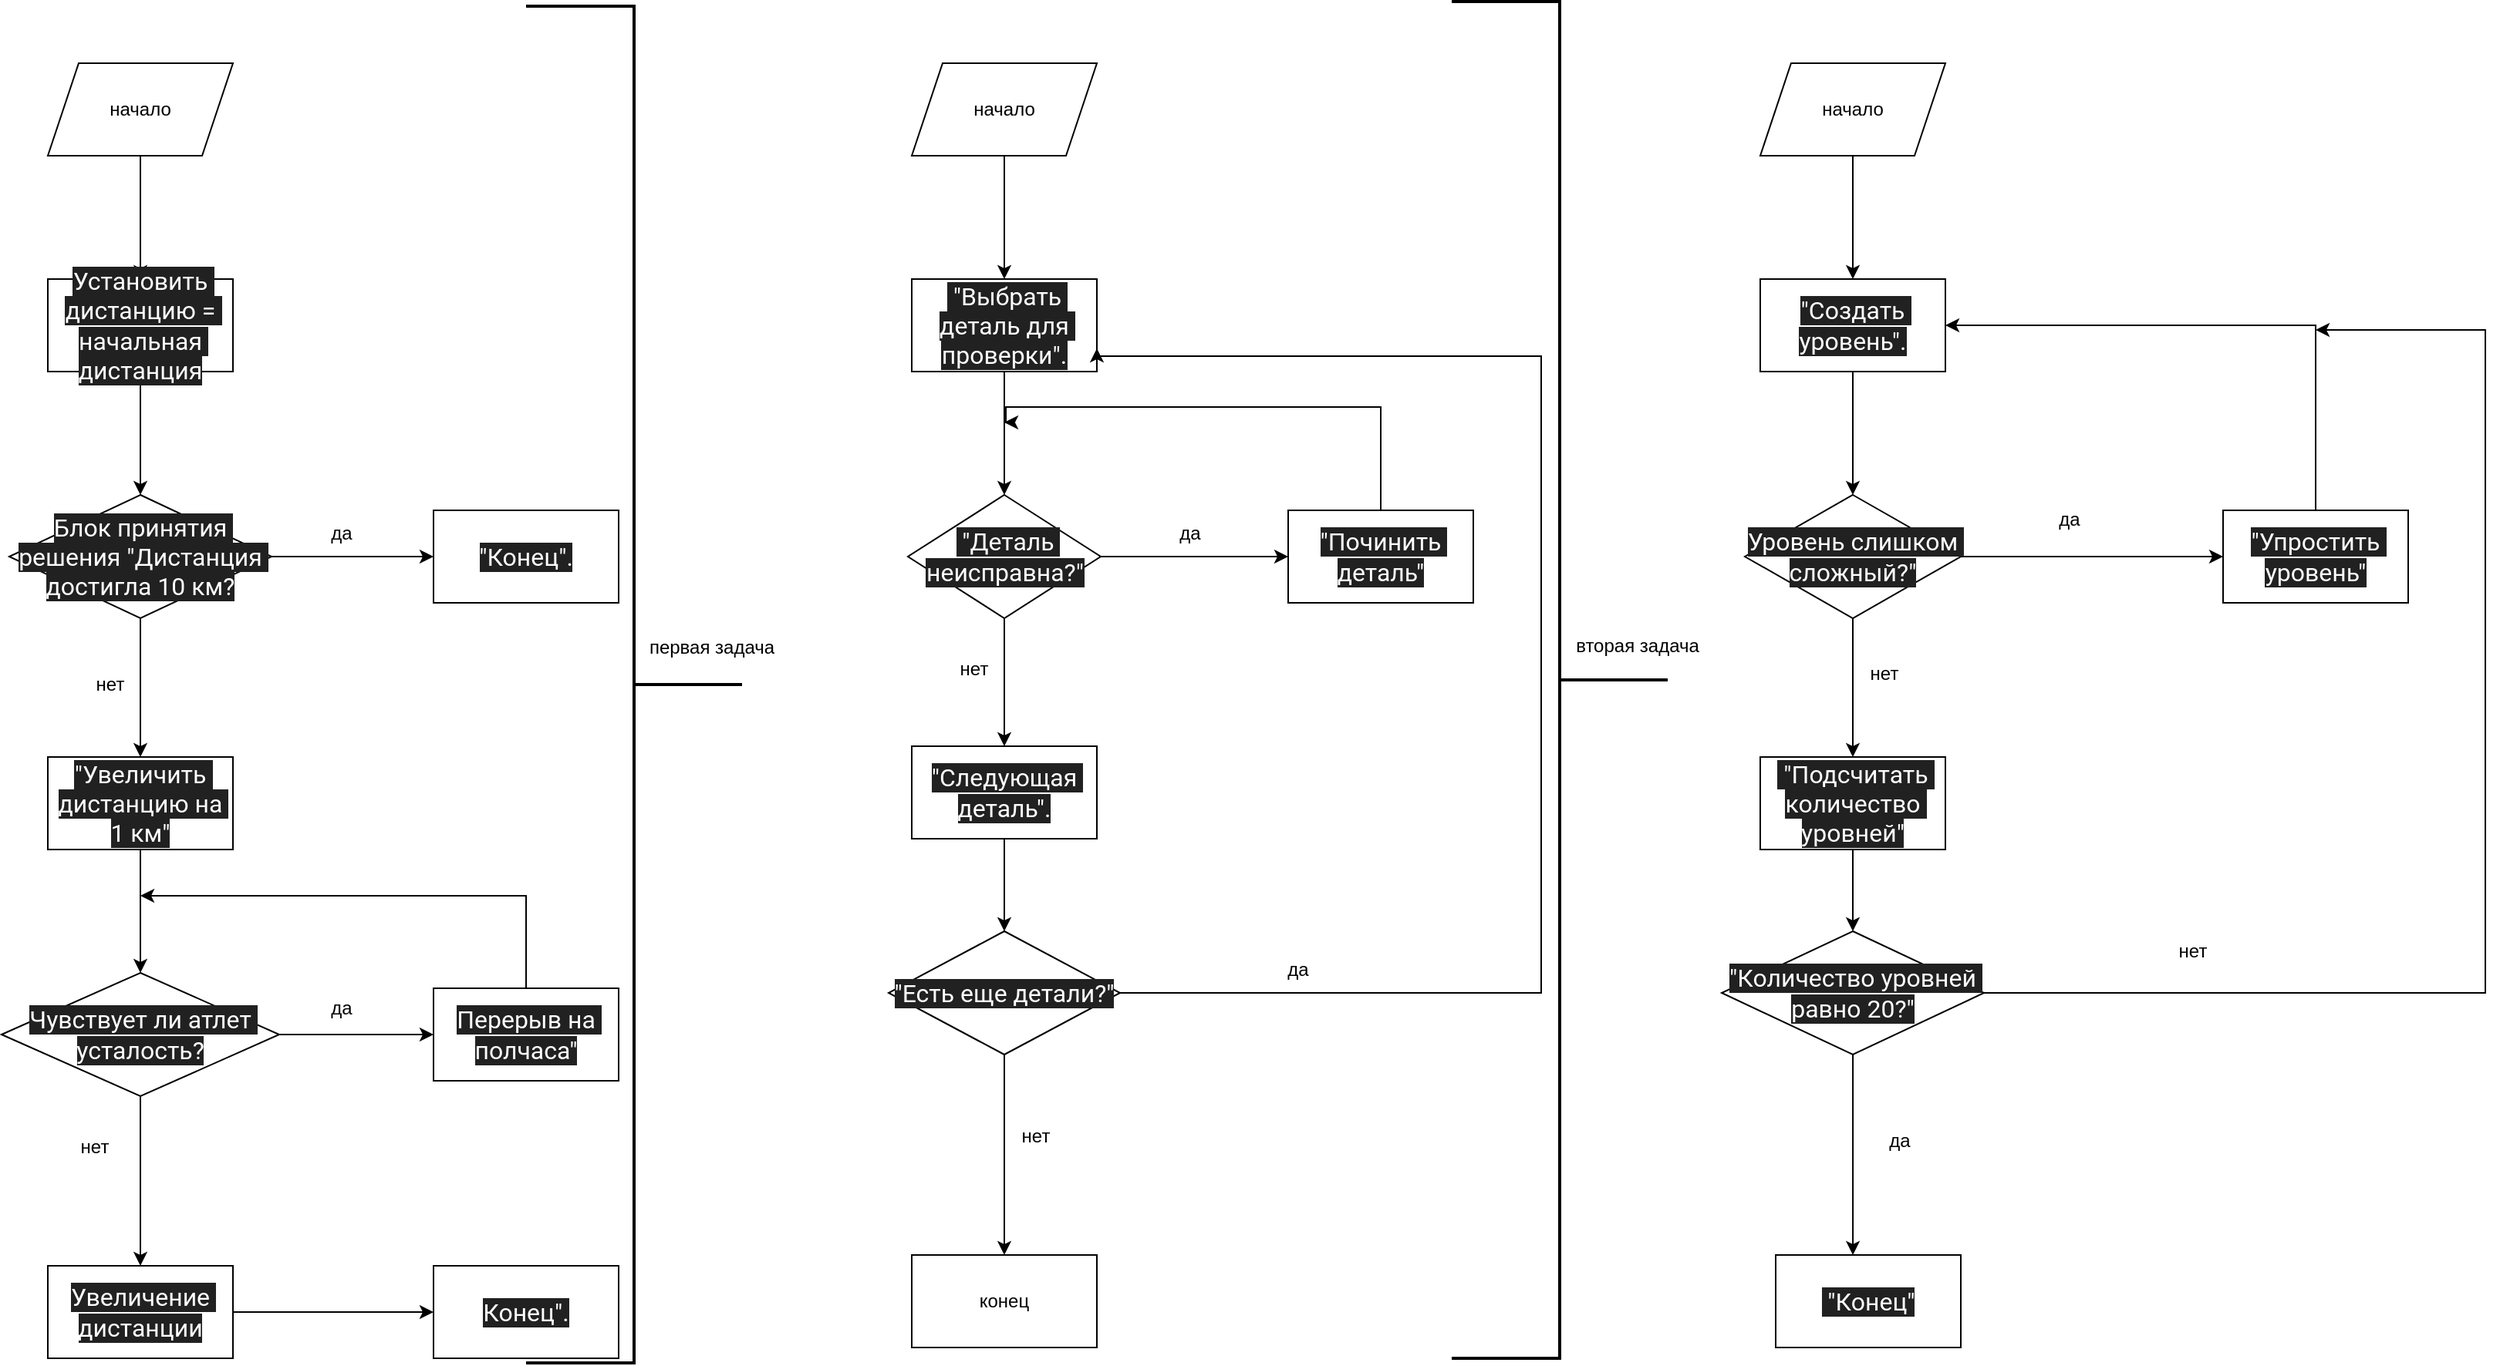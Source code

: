 <mxfile version="24.8.0">
  <diagram name="Страница — 1" id="Np6cN7U7PfvKtsSIQ8Vt">
    <mxGraphModel dx="3790" dy="1130" grid="1" gridSize="10" guides="1" tooltips="1" connect="1" arrows="1" fold="1" page="1" pageScale="1" pageWidth="827" pageHeight="1169" math="0" shadow="0">
      <root>
        <mxCell id="0" />
        <mxCell id="1" parent="0" />
        <mxCell id="kjdEznvPiPyV5LJzzNtB-3" value="" style="edgeStyle=orthogonalEdgeStyle;rounded=0;orthogonalLoop=1;jettySize=auto;html=1;" edge="1" parent="1" source="kjdEznvPiPyV5LJzzNtB-1" target="kjdEznvPiPyV5LJzzNtB-2">
          <mxGeometry relative="1" as="geometry" />
        </mxCell>
        <mxCell id="kjdEznvPiPyV5LJzzNtB-1" value="начало" style="shape=parallelogram;perimeter=parallelogramPerimeter;whiteSpace=wrap;html=1;fixedSize=1;" vertex="1" parent="1">
          <mxGeometry x="-510" y="57" width="120" height="60" as="geometry" />
        </mxCell>
        <mxCell id="kjdEznvPiPyV5LJzzNtB-5" style="edgeStyle=orthogonalEdgeStyle;rounded=0;orthogonalLoop=1;jettySize=auto;html=1;exitX=0.5;exitY=1;exitDx=0;exitDy=0;entryX=0.5;entryY=0;entryDx=0;entryDy=0;" edge="1" parent="1" source="kjdEznvPiPyV5LJzzNtB-2" target="kjdEznvPiPyV5LJzzNtB-4">
          <mxGeometry relative="1" as="geometry" />
        </mxCell>
        <mxCell id="kjdEznvPiPyV5LJzzNtB-2" value="&lt;span style=&quot;color: rgb(255, 255, 255); font-family: Roboto, -apple-system, BlinkMacSystemFont, &amp;quot;Apple Color Emoji&amp;quot;, &amp;quot;Segoe UI&amp;quot;, Oxygen, Ubuntu, Cantarell, &amp;quot;Fira Sans&amp;quot;, &amp;quot;Droid Sans&amp;quot;, &amp;quot;Helvetica Neue&amp;quot;, sans-serif; font-size: 16px; text-align: start; white-space-collapse: preserve; background-color: rgb(33, 33, 33);&quot;&gt;Установить дистанцию = начальная дистанция&lt;/span&gt;" style="whiteSpace=wrap;html=1;" vertex="1" parent="1">
          <mxGeometry x="-510" y="197" width="120" height="60" as="geometry" />
        </mxCell>
        <mxCell id="kjdEznvPiPyV5LJzzNtB-7" value="" style="edgeStyle=orthogonalEdgeStyle;rounded=0;orthogonalLoop=1;jettySize=auto;html=1;" edge="1" parent="1" source="kjdEznvPiPyV5LJzzNtB-4" target="kjdEznvPiPyV5LJzzNtB-6">
          <mxGeometry relative="1" as="geometry" />
        </mxCell>
        <mxCell id="kjdEznvPiPyV5LJzzNtB-9" value="" style="edgeStyle=orthogonalEdgeStyle;rounded=0;orthogonalLoop=1;jettySize=auto;html=1;" edge="1" parent="1" source="kjdEznvPiPyV5LJzzNtB-4" target="kjdEznvPiPyV5LJzzNtB-8">
          <mxGeometry relative="1" as="geometry" />
        </mxCell>
        <mxCell id="kjdEznvPiPyV5LJzzNtB-4" value="&lt;span style=&quot;color: rgb(255, 255, 255); font-family: Roboto, -apple-system, BlinkMacSystemFont, &amp;quot;Apple Color Emoji&amp;quot;, &amp;quot;Segoe UI&amp;quot;, Oxygen, Ubuntu, Cantarell, &amp;quot;Fira Sans&amp;quot;, &amp;quot;Droid Sans&amp;quot;, &amp;quot;Helvetica Neue&amp;quot;, sans-serif; font-size: 16px; text-align: start; white-space-collapse: preserve; background-color: rgb(33, 33, 33);&quot;&gt;Блок принятия решения &quot;Дистанция достигла 10 км?&lt;/span&gt;" style="rhombus;whiteSpace=wrap;html=1;" vertex="1" parent="1">
          <mxGeometry x="-535" y="337" width="170" height="80" as="geometry" />
        </mxCell>
        <mxCell id="kjdEznvPiPyV5LJzzNtB-6" value="&lt;span style=&quot;color: rgb(255, 255, 255); font-family: Roboto, -apple-system, BlinkMacSystemFont, &amp;quot;Apple Color Emoji&amp;quot;, &amp;quot;Segoe UI&amp;quot;, Oxygen, Ubuntu, Cantarell, &amp;quot;Fira Sans&amp;quot;, &amp;quot;Droid Sans&amp;quot;, &amp;quot;Helvetica Neue&amp;quot;, sans-serif; font-size: 16px; text-align: start; white-space-collapse: preserve; background-color: rgb(33, 33, 33);&quot;&gt;&quot;Конец&quot;.&lt;/span&gt;" style="whiteSpace=wrap;html=1;" vertex="1" parent="1">
          <mxGeometry x="-260" y="347" width="120" height="60" as="geometry" />
        </mxCell>
        <mxCell id="kjdEznvPiPyV5LJzzNtB-13" value="" style="edgeStyle=orthogonalEdgeStyle;rounded=0;orthogonalLoop=1;jettySize=auto;html=1;" edge="1" parent="1" source="kjdEznvPiPyV5LJzzNtB-8" target="kjdEznvPiPyV5LJzzNtB-12">
          <mxGeometry relative="1" as="geometry" />
        </mxCell>
        <mxCell id="kjdEznvPiPyV5LJzzNtB-8" value="&lt;span style=&quot;color: rgb(255, 255, 255); font-family: Roboto, -apple-system, BlinkMacSystemFont, &amp;quot;Apple Color Emoji&amp;quot;, &amp;quot;Segoe UI&amp;quot;, Oxygen, Ubuntu, Cantarell, &amp;quot;Fira Sans&amp;quot;, &amp;quot;Droid Sans&amp;quot;, &amp;quot;Helvetica Neue&amp;quot;, sans-serif; font-size: 16px; text-align: start; white-space-collapse: preserve; background-color: rgb(33, 33, 33);&quot;&gt;&quot;Увеличить дистанцию на 1 км&quot;&lt;/span&gt;" style="whiteSpace=wrap;html=1;" vertex="1" parent="1">
          <mxGeometry x="-510" y="507" width="120" height="60" as="geometry" />
        </mxCell>
        <mxCell id="kjdEznvPiPyV5LJzzNtB-10" value="да" style="text;html=1;align=center;verticalAlign=middle;resizable=0;points=[];autosize=1;strokeColor=none;fillColor=none;" vertex="1" parent="1">
          <mxGeometry x="-340" y="347" width="40" height="30" as="geometry" />
        </mxCell>
        <mxCell id="kjdEznvPiPyV5LJzzNtB-11" value="нет" style="text;html=1;align=center;verticalAlign=middle;resizable=0;points=[];autosize=1;strokeColor=none;fillColor=none;" vertex="1" parent="1">
          <mxGeometry x="-490" y="445" width="40" height="30" as="geometry" />
        </mxCell>
        <mxCell id="kjdEznvPiPyV5LJzzNtB-17" style="edgeStyle=orthogonalEdgeStyle;rounded=0;orthogonalLoop=1;jettySize=auto;html=1;entryX=0;entryY=0.5;entryDx=0;entryDy=0;" edge="1" parent="1" source="kjdEznvPiPyV5LJzzNtB-12" target="kjdEznvPiPyV5LJzzNtB-14">
          <mxGeometry relative="1" as="geometry" />
        </mxCell>
        <mxCell id="kjdEznvPiPyV5LJzzNtB-18" style="edgeStyle=orthogonalEdgeStyle;rounded=0;orthogonalLoop=1;jettySize=auto;html=1;entryX=0.5;entryY=0;entryDx=0;entryDy=0;" edge="1" parent="1" source="kjdEznvPiPyV5LJzzNtB-12" target="kjdEznvPiPyV5LJzzNtB-15">
          <mxGeometry relative="1" as="geometry" />
        </mxCell>
        <mxCell id="kjdEznvPiPyV5LJzzNtB-12" value="&lt;span style=&quot;color: rgb(255, 255, 255); font-family: Roboto, -apple-system, BlinkMacSystemFont, &amp;quot;Apple Color Emoji&amp;quot;, &amp;quot;Segoe UI&amp;quot;, Oxygen, Ubuntu, Cantarell, &amp;quot;Fira Sans&amp;quot;, &amp;quot;Droid Sans&amp;quot;, &amp;quot;Helvetica Neue&amp;quot;, sans-serif; font-size: 16px; text-align: start; white-space-collapse: preserve; background-color: rgb(33, 33, 33);&quot;&gt;Чувствует ли атлет усталость?&lt;/span&gt;" style="rhombus;whiteSpace=wrap;html=1;" vertex="1" parent="1">
          <mxGeometry x="-540" y="647" width="180" height="80" as="geometry" />
        </mxCell>
        <mxCell id="kjdEznvPiPyV5LJzzNtB-16" style="edgeStyle=orthogonalEdgeStyle;rounded=0;orthogonalLoop=1;jettySize=auto;html=1;" edge="1" parent="1" source="kjdEznvPiPyV5LJzzNtB-14">
          <mxGeometry relative="1" as="geometry">
            <mxPoint x="-450" y="597" as="targetPoint" />
            <Array as="points">
              <mxPoint x="-200" y="597" />
            </Array>
          </mxGeometry>
        </mxCell>
        <mxCell id="kjdEznvPiPyV5LJzzNtB-14" value="&lt;span style=&quot;color: rgb(255, 255, 255); font-family: Roboto, -apple-system, BlinkMacSystemFont, &amp;quot;Apple Color Emoji&amp;quot;, &amp;quot;Segoe UI&amp;quot;, Oxygen, Ubuntu, Cantarell, &amp;quot;Fira Sans&amp;quot;, &amp;quot;Droid Sans&amp;quot;, &amp;quot;Helvetica Neue&amp;quot;, sans-serif; font-size: 16px; text-align: start; white-space-collapse: preserve; background-color: rgb(33, 33, 33);&quot;&gt;Перерыв на полчаса&quot;&lt;/span&gt;" style="whiteSpace=wrap;html=1;" vertex="1" parent="1">
          <mxGeometry x="-260" y="657" width="120" height="60" as="geometry" />
        </mxCell>
        <mxCell id="kjdEznvPiPyV5LJzzNtB-20" style="edgeStyle=orthogonalEdgeStyle;rounded=0;orthogonalLoop=1;jettySize=auto;html=1;entryX=0;entryY=0.5;entryDx=0;entryDy=0;" edge="1" parent="1" source="kjdEznvPiPyV5LJzzNtB-15" target="kjdEznvPiPyV5LJzzNtB-19">
          <mxGeometry relative="1" as="geometry" />
        </mxCell>
        <mxCell id="kjdEznvPiPyV5LJzzNtB-15" value="&lt;span style=&quot;color: rgb(255, 255, 255); font-family: Roboto, -apple-system, BlinkMacSystemFont, &amp;quot;Apple Color Emoji&amp;quot;, &amp;quot;Segoe UI&amp;quot;, Oxygen, Ubuntu, Cantarell, &amp;quot;Fira Sans&amp;quot;, &amp;quot;Droid Sans&amp;quot;, &amp;quot;Helvetica Neue&amp;quot;, sans-serif; font-size: 16px; text-align: start; white-space-collapse: preserve; background-color: rgb(33, 33, 33);&quot;&gt;Увеличение дистанции&lt;/span&gt;" style="whiteSpace=wrap;html=1;" vertex="1" parent="1">
          <mxGeometry x="-510" y="837" width="120" height="60" as="geometry" />
        </mxCell>
        <mxCell id="kjdEznvPiPyV5LJzzNtB-19" value="&lt;span style=&quot;color: rgb(255, 255, 255); font-family: Roboto, -apple-system, BlinkMacSystemFont, &amp;quot;Apple Color Emoji&amp;quot;, &amp;quot;Segoe UI&amp;quot;, Oxygen, Ubuntu, Cantarell, &amp;quot;Fira Sans&amp;quot;, &amp;quot;Droid Sans&amp;quot;, &amp;quot;Helvetica Neue&amp;quot;, sans-serif; font-size: 16px; text-align: start; white-space-collapse: preserve; background-color: rgb(33, 33, 33);&quot;&gt;Конец&quot;.&lt;/span&gt;" style="whiteSpace=wrap;html=1;" vertex="1" parent="1">
          <mxGeometry x="-260" y="837" width="120" height="60" as="geometry" />
        </mxCell>
        <mxCell id="kjdEznvPiPyV5LJzzNtB-21" value="" style="strokeWidth=2;html=1;shape=mxgraph.flowchart.annotation_2;align=left;labelPosition=right;pointerEvents=1;direction=west;" vertex="1" parent="1">
          <mxGeometry x="-200" y="20" width="140" height="880" as="geometry" />
        </mxCell>
        <mxCell id="kjdEznvPiPyV5LJzzNtB-24" value="да" style="text;html=1;align=center;verticalAlign=middle;resizable=0;points=[];autosize=1;strokeColor=none;fillColor=none;" vertex="1" parent="1">
          <mxGeometry x="-340" y="655" width="40" height="30" as="geometry" />
        </mxCell>
        <mxCell id="kjdEznvPiPyV5LJzzNtB-25" value="нет" style="text;html=1;align=center;verticalAlign=middle;resizable=0;points=[];autosize=1;strokeColor=none;fillColor=none;" vertex="1" parent="1">
          <mxGeometry x="-500" y="745" width="40" height="30" as="geometry" />
        </mxCell>
        <mxCell id="kjdEznvPiPyV5LJzzNtB-27" value="первая задача&lt;div&gt;&lt;br&gt;&lt;/div&gt;&lt;div&gt;&lt;br&gt;&lt;/div&gt;" style="text;html=1;align=center;verticalAlign=middle;resizable=0;points=[];autosize=1;strokeColor=none;fillColor=none;" vertex="1" parent="1">
          <mxGeometry x="-130" y="420" width="100" height="60" as="geometry" />
        </mxCell>
        <mxCell id="kjdEznvPiPyV5LJzzNtB-35" style="edgeStyle=orthogonalEdgeStyle;rounded=0;orthogonalLoop=1;jettySize=auto;html=1;entryX=0.5;entryY=0;entryDx=0;entryDy=0;" edge="1" parent="1" source="kjdEznvPiPyV5LJzzNtB-28" target="kjdEznvPiPyV5LJzzNtB-29">
          <mxGeometry relative="1" as="geometry" />
        </mxCell>
        <mxCell id="kjdEznvPiPyV5LJzzNtB-28" value="начало" style="shape=parallelogram;perimeter=parallelogramPerimeter;whiteSpace=wrap;html=1;fixedSize=1;" vertex="1" parent="1">
          <mxGeometry x="50" y="57" width="120" height="60" as="geometry" />
        </mxCell>
        <mxCell id="kjdEznvPiPyV5LJzzNtB-33" style="edgeStyle=orthogonalEdgeStyle;rounded=0;orthogonalLoop=1;jettySize=auto;html=1;entryX=0.5;entryY=0;entryDx=0;entryDy=0;" edge="1" parent="1" source="kjdEznvPiPyV5LJzzNtB-29" target="kjdEznvPiPyV5LJzzNtB-30">
          <mxGeometry relative="1" as="geometry" />
        </mxCell>
        <mxCell id="kjdEznvPiPyV5LJzzNtB-29" value="&lt;span style=&quot;color: rgb(255, 255, 255); font-family: Roboto, -apple-system, BlinkMacSystemFont, &amp;quot;Apple Color Emoji&amp;quot;, &amp;quot;Segoe UI&amp;quot;, Oxygen, Ubuntu, Cantarell, &amp;quot;Fira Sans&amp;quot;, &amp;quot;Droid Sans&amp;quot;, &amp;quot;Helvetica Neue&amp;quot;, sans-serif; font-size: 16px; text-align: start; white-space-collapse: preserve; background-color: rgb(33, 33, 33);&quot;&gt; &quot;Выбрать деталь для проверки&quot;.&lt;/span&gt;" style="whiteSpace=wrap;html=1;" vertex="1" parent="1">
          <mxGeometry x="50" y="197" width="120" height="60" as="geometry" />
        </mxCell>
        <mxCell id="kjdEznvPiPyV5LJzzNtB-32" style="edgeStyle=orthogonalEdgeStyle;rounded=0;orthogonalLoop=1;jettySize=auto;html=1;entryX=0;entryY=0.5;entryDx=0;entryDy=0;" edge="1" parent="1" source="kjdEznvPiPyV5LJzzNtB-30" target="kjdEznvPiPyV5LJzzNtB-31">
          <mxGeometry relative="1" as="geometry" />
        </mxCell>
        <mxCell id="kjdEznvPiPyV5LJzzNtB-37" style="edgeStyle=orthogonalEdgeStyle;rounded=0;orthogonalLoop=1;jettySize=auto;html=1;entryX=0.5;entryY=0;entryDx=0;entryDy=0;" edge="1" parent="1" source="kjdEznvPiPyV5LJzzNtB-30" target="kjdEznvPiPyV5LJzzNtB-36">
          <mxGeometry relative="1" as="geometry" />
        </mxCell>
        <mxCell id="kjdEznvPiPyV5LJzzNtB-30" value="&lt;span style=&quot;color: rgb(255, 255, 255); font-family: Roboto, -apple-system, BlinkMacSystemFont, &amp;quot;Apple Color Emoji&amp;quot;, &amp;quot;Segoe UI&amp;quot;, Oxygen, Ubuntu, Cantarell, &amp;quot;Fira Sans&amp;quot;, &amp;quot;Droid Sans&amp;quot;, &amp;quot;Helvetica Neue&amp;quot;, sans-serif; font-size: 16px; text-align: start; white-space-collapse: preserve; background-color: rgb(33, 33, 33);&quot;&gt; &quot;Деталь неисправна?&quot;&lt;/span&gt;" style="rhombus;whiteSpace=wrap;html=1;" vertex="1" parent="1">
          <mxGeometry x="47.5" y="337" width="125" height="80" as="geometry" />
        </mxCell>
        <mxCell id="kjdEznvPiPyV5LJzzNtB-34" style="edgeStyle=orthogonalEdgeStyle;rounded=0;orthogonalLoop=1;jettySize=auto;html=1;" edge="1" parent="1" source="kjdEznvPiPyV5LJzzNtB-31">
          <mxGeometry relative="1" as="geometry">
            <mxPoint x="110.0" y="290" as="targetPoint" />
            <Array as="points">
              <mxPoint x="354" y="280" />
              <mxPoint x="111" y="280" />
              <mxPoint x="111" y="290" />
            </Array>
          </mxGeometry>
        </mxCell>
        <mxCell id="kjdEznvPiPyV5LJzzNtB-31" value="&lt;span style=&quot;color: rgb(255, 255, 255); font-family: Roboto, -apple-system, BlinkMacSystemFont, &amp;quot;Apple Color Emoji&amp;quot;, &amp;quot;Segoe UI&amp;quot;, Oxygen, Ubuntu, Cantarell, &amp;quot;Fira Sans&amp;quot;, &amp;quot;Droid Sans&amp;quot;, &amp;quot;Helvetica Neue&amp;quot;, sans-serif; font-size: 16px; text-align: start; white-space-collapse: preserve; background-color: rgb(33, 33, 33);&quot;&gt;&quot;Починить деталь&quot;&lt;/span&gt;" style="whiteSpace=wrap;html=1;" vertex="1" parent="1">
          <mxGeometry x="294" y="347" width="120" height="60" as="geometry" />
        </mxCell>
        <mxCell id="kjdEznvPiPyV5LJzzNtB-42" style="edgeStyle=orthogonalEdgeStyle;rounded=0;orthogonalLoop=1;jettySize=auto;html=1;" edge="1" parent="1" source="kjdEznvPiPyV5LJzzNtB-36" target="kjdEznvPiPyV5LJzzNtB-41">
          <mxGeometry relative="1" as="geometry" />
        </mxCell>
        <mxCell id="kjdEznvPiPyV5LJzzNtB-36" value="&lt;span style=&quot;color: rgb(255, 255, 255); font-family: Roboto, -apple-system, BlinkMacSystemFont, &amp;quot;Apple Color Emoji&amp;quot;, &amp;quot;Segoe UI&amp;quot;, Oxygen, Ubuntu, Cantarell, &amp;quot;Fira Sans&amp;quot;, &amp;quot;Droid Sans&amp;quot;, &amp;quot;Helvetica Neue&amp;quot;, sans-serif; font-size: 16px; text-align: start; white-space-collapse: preserve; background-color: rgb(33, 33, 33);&quot;&gt;&quot;Следующая деталь&quot;.&lt;/span&gt;" style="whiteSpace=wrap;html=1;" vertex="1" parent="1">
          <mxGeometry x="50" y="500" width="120" height="60" as="geometry" />
        </mxCell>
        <mxCell id="kjdEznvPiPyV5LJzzNtB-49" style="edgeStyle=orthogonalEdgeStyle;rounded=0;orthogonalLoop=1;jettySize=auto;html=1;entryX=1;entryY=0.75;entryDx=0;entryDy=0;" edge="1" parent="1" target="kjdEznvPiPyV5LJzzNtB-29">
          <mxGeometry relative="1" as="geometry">
            <mxPoint x="185.0" y="660" as="sourcePoint" />
            <mxPoint x="207.5" y="247" as="targetPoint" />
            <Array as="points">
              <mxPoint x="458" y="660" />
              <mxPoint x="458" y="247" />
              <mxPoint x="170" y="247" />
            </Array>
          </mxGeometry>
        </mxCell>
        <mxCell id="kjdEznvPiPyV5LJzzNtB-51" style="edgeStyle=orthogonalEdgeStyle;rounded=0;orthogonalLoop=1;jettySize=auto;html=1;entryX=0.5;entryY=0;entryDx=0;entryDy=0;" edge="1" parent="1" source="kjdEznvPiPyV5LJzzNtB-41" target="kjdEznvPiPyV5LJzzNtB-50">
          <mxGeometry relative="1" as="geometry" />
        </mxCell>
        <mxCell id="kjdEznvPiPyV5LJzzNtB-41" value="&lt;span style=&quot;color: rgb(255, 255, 255); font-family: Roboto, -apple-system, BlinkMacSystemFont, &amp;quot;Apple Color Emoji&amp;quot;, &amp;quot;Segoe UI&amp;quot;, Oxygen, Ubuntu, Cantarell, &amp;quot;Fira Sans&amp;quot;, &amp;quot;Droid Sans&amp;quot;, &amp;quot;Helvetica Neue&amp;quot;, sans-serif; font-size: 16px; text-align: start; white-space-collapse: preserve; background-color: rgb(33, 33, 33);&quot;&gt;&quot;Есть еще детали?&quot;&lt;/span&gt;" style="rhombus;whiteSpace=wrap;html=1;" vertex="1" parent="1">
          <mxGeometry x="35" y="620" width="150" height="80" as="geometry" />
        </mxCell>
        <mxCell id="kjdEznvPiPyV5LJzzNtB-46" value="да" style="text;html=1;align=center;verticalAlign=middle;resizable=0;points=[];autosize=1;strokeColor=none;fillColor=none;" vertex="1" parent="1">
          <mxGeometry x="210" y="347" width="40" height="30" as="geometry" />
        </mxCell>
        <mxCell id="kjdEznvPiPyV5LJzzNtB-47" value="нет" style="text;html=1;align=center;verticalAlign=middle;resizable=0;points=[];autosize=1;strokeColor=none;fillColor=none;" vertex="1" parent="1">
          <mxGeometry x="70" y="435" width="40" height="30" as="geometry" />
        </mxCell>
        <mxCell id="kjdEznvPiPyV5LJzzNtB-48" value="да" style="text;html=1;align=center;verticalAlign=middle;resizable=0;points=[];autosize=1;strokeColor=none;fillColor=none;" vertex="1" parent="1">
          <mxGeometry x="280" y="630" width="40" height="30" as="geometry" />
        </mxCell>
        <mxCell id="kjdEznvPiPyV5LJzzNtB-50" value="конец" style="whiteSpace=wrap;html=1;" vertex="1" parent="1">
          <mxGeometry x="50" y="830" width="120" height="60" as="geometry" />
        </mxCell>
        <mxCell id="kjdEznvPiPyV5LJzzNtB-52" value="нет" style="text;html=1;align=center;verticalAlign=middle;resizable=0;points=[];autosize=1;strokeColor=none;fillColor=none;" vertex="1" parent="1">
          <mxGeometry x="110" y="738" width="40" height="30" as="geometry" />
        </mxCell>
        <mxCell id="kjdEznvPiPyV5LJzzNtB-53" value="" style="strokeWidth=2;html=1;shape=mxgraph.flowchart.annotation_2;align=left;labelPosition=right;pointerEvents=1;direction=west;" vertex="1" parent="1">
          <mxGeometry x="400" y="17" width="140" height="880" as="geometry" />
        </mxCell>
        <mxCell id="kjdEznvPiPyV5LJzzNtB-54" value="вторая задача" style="text;html=1;align=center;verticalAlign=middle;resizable=0;points=[];autosize=1;strokeColor=none;fillColor=none;" vertex="1" parent="1">
          <mxGeometry x="470" y="420" width="100" height="30" as="geometry" />
        </mxCell>
        <mxCell id="kjdEznvPiPyV5LJzzNtB-59" style="edgeStyle=orthogonalEdgeStyle;rounded=0;orthogonalLoop=1;jettySize=auto;html=1;entryX=0.5;entryY=0;entryDx=0;entryDy=0;" edge="1" parent="1" source="kjdEznvPiPyV5LJzzNtB-55" target="kjdEznvPiPyV5LJzzNtB-56">
          <mxGeometry relative="1" as="geometry" />
        </mxCell>
        <mxCell id="kjdEznvPiPyV5LJzzNtB-55" value="начало" style="shape=parallelogram;perimeter=parallelogramPerimeter;whiteSpace=wrap;html=1;fixedSize=1;" vertex="1" parent="1">
          <mxGeometry x="600" y="57" width="120" height="60" as="geometry" />
        </mxCell>
        <mxCell id="kjdEznvPiPyV5LJzzNtB-58" style="edgeStyle=orthogonalEdgeStyle;rounded=0;orthogonalLoop=1;jettySize=auto;html=1;entryX=0.5;entryY=0;entryDx=0;entryDy=0;" edge="1" parent="1" source="kjdEznvPiPyV5LJzzNtB-56" target="kjdEznvPiPyV5LJzzNtB-57">
          <mxGeometry relative="1" as="geometry" />
        </mxCell>
        <mxCell id="kjdEznvPiPyV5LJzzNtB-56" value="&lt;span style=&quot;color: rgb(255, 255, 255); font-family: Roboto, -apple-system, BlinkMacSystemFont, &amp;quot;Apple Color Emoji&amp;quot;, &amp;quot;Segoe UI&amp;quot;, Oxygen, Ubuntu, Cantarell, &amp;quot;Fira Sans&amp;quot;, &amp;quot;Droid Sans&amp;quot;, &amp;quot;Helvetica Neue&amp;quot;, sans-serif; font-size: 16px; text-align: start; white-space-collapse: preserve; background-color: rgb(33, 33, 33);&quot;&gt;&quot;Создать уровень&quot;.&lt;/span&gt;" style="whiteSpace=wrap;html=1;" vertex="1" parent="1">
          <mxGeometry x="600" y="197" width="120" height="60" as="geometry" />
        </mxCell>
        <mxCell id="kjdEznvPiPyV5LJzzNtB-63" style="edgeStyle=orthogonalEdgeStyle;rounded=0;orthogonalLoop=1;jettySize=auto;html=1;entryX=0;entryY=0.5;entryDx=0;entryDy=0;" edge="1" parent="1" source="kjdEznvPiPyV5LJzzNtB-57" target="kjdEznvPiPyV5LJzzNtB-61">
          <mxGeometry relative="1" as="geometry" />
        </mxCell>
        <mxCell id="kjdEznvPiPyV5LJzzNtB-66" style="edgeStyle=orthogonalEdgeStyle;rounded=0;orthogonalLoop=1;jettySize=auto;html=1;entryX=0.5;entryY=0;entryDx=0;entryDy=0;" edge="1" parent="1" source="kjdEznvPiPyV5LJzzNtB-57" target="kjdEznvPiPyV5LJzzNtB-65">
          <mxGeometry relative="1" as="geometry" />
        </mxCell>
        <mxCell id="kjdEznvPiPyV5LJzzNtB-57" value="&lt;span style=&quot;color: rgb(255, 255, 255); font-family: Roboto, -apple-system, BlinkMacSystemFont, &amp;quot;Apple Color Emoji&amp;quot;, &amp;quot;Segoe UI&amp;quot;, Oxygen, Ubuntu, Cantarell, &amp;quot;Fira Sans&amp;quot;, &amp;quot;Droid Sans&amp;quot;, &amp;quot;Helvetica Neue&amp;quot;, sans-serif; font-size: 16px; text-align: start; white-space-collapse: preserve; background-color: rgb(33, 33, 33);&quot;&gt;Уровень слишком сложный?&quot;&lt;/span&gt;" style="rhombus;whiteSpace=wrap;html=1;" vertex="1" parent="1">
          <mxGeometry x="590" y="337" width="140" height="80" as="geometry" />
        </mxCell>
        <mxCell id="kjdEznvPiPyV5LJzzNtB-62" style="edgeStyle=orthogonalEdgeStyle;rounded=0;orthogonalLoop=1;jettySize=auto;html=1;entryX=1;entryY=0.5;entryDx=0;entryDy=0;" edge="1" parent="1" source="kjdEznvPiPyV5LJzzNtB-61" target="kjdEznvPiPyV5LJzzNtB-56">
          <mxGeometry relative="1" as="geometry">
            <Array as="points">
              <mxPoint x="960" y="227" />
            </Array>
          </mxGeometry>
        </mxCell>
        <mxCell id="kjdEznvPiPyV5LJzzNtB-61" value="&lt;span style=&quot;color: rgb(255, 255, 255); font-family: Roboto, -apple-system, BlinkMacSystemFont, &amp;quot;Apple Color Emoji&amp;quot;, &amp;quot;Segoe UI&amp;quot;, Oxygen, Ubuntu, Cantarell, &amp;quot;Fira Sans&amp;quot;, &amp;quot;Droid Sans&amp;quot;, &amp;quot;Helvetica Neue&amp;quot;, sans-serif; font-size: 16px; text-align: start; white-space-collapse: preserve; background-color: rgb(33, 33, 33);&quot;&gt;&quot;Упростить уровень&quot;&lt;/span&gt;" style="whiteSpace=wrap;html=1;" vertex="1" parent="1">
          <mxGeometry x="900" y="347" width="120" height="60" as="geometry" />
        </mxCell>
        <mxCell id="kjdEznvPiPyV5LJzzNtB-64" value="да" style="text;html=1;align=center;verticalAlign=middle;resizable=0;points=[];autosize=1;strokeColor=none;fillColor=none;" vertex="1" parent="1">
          <mxGeometry x="780" y="338" width="40" height="30" as="geometry" />
        </mxCell>
        <mxCell id="kjdEznvPiPyV5LJzzNtB-69" style="edgeStyle=orthogonalEdgeStyle;rounded=0;orthogonalLoop=1;jettySize=auto;html=1;entryX=0.5;entryY=0;entryDx=0;entryDy=0;" edge="1" parent="1" source="kjdEznvPiPyV5LJzzNtB-65" target="kjdEznvPiPyV5LJzzNtB-68">
          <mxGeometry relative="1" as="geometry" />
        </mxCell>
        <mxCell id="kjdEznvPiPyV5LJzzNtB-65" value="&lt;span style=&quot;color: rgb(255, 255, 255); font-family: Roboto, -apple-system, BlinkMacSystemFont, &amp;quot;Apple Color Emoji&amp;quot;, &amp;quot;Segoe UI&amp;quot;, Oxygen, Ubuntu, Cantarell, &amp;quot;Fira Sans&amp;quot;, &amp;quot;Droid Sans&amp;quot;, &amp;quot;Helvetica Neue&amp;quot;, sans-serif; font-size: 16px; text-align: start; white-space-collapse: preserve; background-color: rgb(33, 33, 33);&quot;&gt; &quot;Подсчитать количество уровней&quot;&lt;/span&gt;" style="whiteSpace=wrap;html=1;" vertex="1" parent="1">
          <mxGeometry x="600" y="507" width="120" height="60" as="geometry" />
        </mxCell>
        <mxCell id="kjdEznvPiPyV5LJzzNtB-67" value="нет" style="text;html=1;align=center;verticalAlign=middle;resizable=0;points=[];autosize=1;strokeColor=none;fillColor=none;" vertex="1" parent="1">
          <mxGeometry x="660" y="438" width="40" height="30" as="geometry" />
        </mxCell>
        <mxCell id="kjdEznvPiPyV5LJzzNtB-72" style="edgeStyle=orthogonalEdgeStyle;rounded=0;orthogonalLoop=1;jettySize=auto;html=1;" edge="1" parent="1" source="kjdEznvPiPyV5LJzzNtB-68">
          <mxGeometry relative="1" as="geometry">
            <mxPoint x="960" y="230" as="targetPoint" />
            <Array as="points">
              <mxPoint x="1070" y="660" />
              <mxPoint x="1070" y="230" />
            </Array>
          </mxGeometry>
        </mxCell>
        <mxCell id="kjdEznvPiPyV5LJzzNtB-68" value="&lt;span style=&quot;color: rgb(255, 255, 255); font-family: Roboto, -apple-system, BlinkMacSystemFont, &amp;quot;Apple Color Emoji&amp;quot;, &amp;quot;Segoe UI&amp;quot;, Oxygen, Ubuntu, Cantarell, &amp;quot;Fira Sans&amp;quot;, &amp;quot;Droid Sans&amp;quot;, &amp;quot;Helvetica Neue&amp;quot;, sans-serif; font-size: 16px; text-align: start; white-space-collapse: preserve; background-color: rgb(33, 33, 33);&quot;&gt;&quot;Количество уровней равно 20?&quot;&lt;/span&gt;" style="rhombus;whiteSpace=wrap;html=1;" vertex="1" parent="1">
          <mxGeometry x="575" y="620" width="170" height="80" as="geometry" />
        </mxCell>
        <mxCell id="kjdEznvPiPyV5LJzzNtB-73" value="нет" style="text;html=1;align=center;verticalAlign=middle;resizable=0;points=[];autosize=1;strokeColor=none;fillColor=none;" vertex="1" parent="1">
          <mxGeometry x="860" y="618" width="40" height="30" as="geometry" />
        </mxCell>
        <mxCell id="kjdEznvPiPyV5LJzzNtB-74" value="&lt;span style=&quot;color: rgb(255, 255, 255); font-family: Roboto, -apple-system, BlinkMacSystemFont, &amp;quot;Apple Color Emoji&amp;quot;, &amp;quot;Segoe UI&amp;quot;, Oxygen, Ubuntu, Cantarell, &amp;quot;Fira Sans&amp;quot;, &amp;quot;Droid Sans&amp;quot;, &amp;quot;Helvetica Neue&amp;quot;, sans-serif; font-size: 16px; text-align: start; white-space-collapse: preserve; background-color: rgb(33, 33, 33);&quot;&gt; &quot;Конец&quot;&lt;/span&gt;" style="whiteSpace=wrap;html=1;" vertex="1" parent="1">
          <mxGeometry x="610" y="830" width="120" height="60" as="geometry" />
        </mxCell>
        <mxCell id="kjdEznvPiPyV5LJzzNtB-75" style="edgeStyle=orthogonalEdgeStyle;rounded=0;orthogonalLoop=1;jettySize=auto;html=1;entryX=0.417;entryY=0;entryDx=0;entryDy=0;entryPerimeter=0;" edge="1" parent="1" source="kjdEznvPiPyV5LJzzNtB-68" target="kjdEznvPiPyV5LJzzNtB-74">
          <mxGeometry relative="1" as="geometry" />
        </mxCell>
        <mxCell id="kjdEznvPiPyV5LJzzNtB-76" value="да&lt;div&gt;&lt;br&gt;&lt;/div&gt;" style="text;html=1;align=center;verticalAlign=middle;resizable=0;points=[];autosize=1;strokeColor=none;fillColor=none;" vertex="1" parent="1">
          <mxGeometry x="670" y="743" width="40" height="40" as="geometry" />
        </mxCell>
      </root>
    </mxGraphModel>
  </diagram>
</mxfile>

